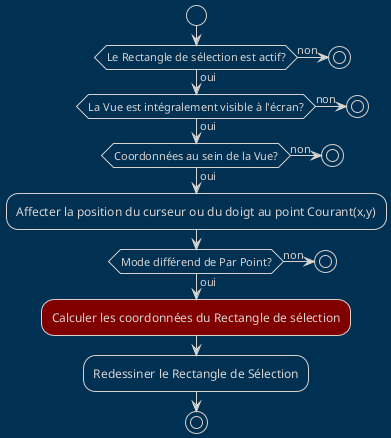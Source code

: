 @startuml MeS Dessin mode Proportionnel/Personnalisé/Parpoint Move

start
!theme blueprint

if (Le Rectangle de sélection est actif?) then (oui)
 
  if (La Vue est intégralement visible à l'écran?) then (oui)

    if (Coordonnées au sein de la Vue?) then (oui)
      :Affecter la position du curseur ou du doigt au point Courant(x,y);

      if (Mode différend de Par Point?) then (oui)
        #maroon:Calculer les coordonnées du Rectangle de sélection;
      else (non)
        stop;
      endif

    else (non)
      stop;
    endif

  else (non)
    stop;
  endif

else (non)
  stop;
endif

:Redessiner le Rectangle de Sélection;

stop